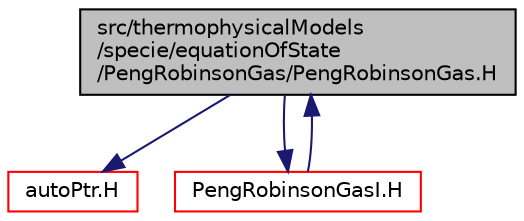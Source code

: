 digraph "src/thermophysicalModels/specie/equationOfState/PengRobinsonGas/PengRobinsonGas.H"
{
  bgcolor="transparent";
  edge [fontname="Helvetica",fontsize="10",labelfontname="Helvetica",labelfontsize="10"];
  node [fontname="Helvetica",fontsize="10",shape=record];
  Node1 [label="src/thermophysicalModels\l/specie/equationOfState\l/PengRobinsonGas/PengRobinsonGas.H",height=0.2,width=0.4,color="black", fillcolor="grey75", style="filled", fontcolor="black"];
  Node1 -> Node2 [color="midnightblue",fontsize="10",style="solid",fontname="Helvetica"];
  Node2 [label="autoPtr.H",height=0.2,width=0.4,color="red",URL="$a08615.html"];
  Node1 -> Node3 [color="midnightblue",fontsize="10",style="solid",fontname="Helvetica"];
  Node3 [label="PengRobinsonGasI.H",height=0.2,width=0.4,color="red",URL="$a10525.html"];
  Node3 -> Node1 [color="midnightblue",fontsize="10",style="solid",fontname="Helvetica"];
}
